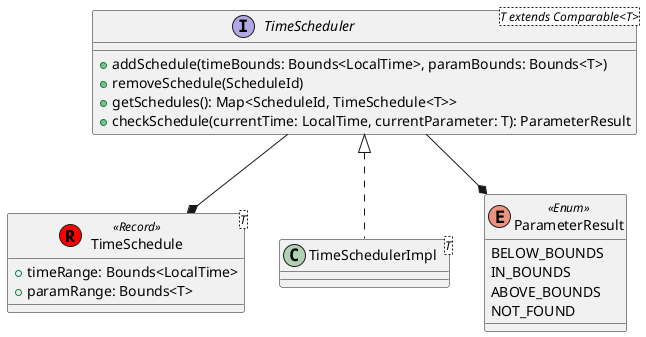 @startuml scheduler-model

' left to right direction

' common

class TimeSchedule<T> << Record >> << (R, red) >> {
	+ timeRange: Bounds<LocalTime>
	+ paramRange: Bounds<T>
}

' model

interface TimeScheduler<T> {}
class TimeSchedulerImpl<T> implements TimeScheduler {}

enum ParameterResult <<Enum>> {
	BELOW_BOUNDS
	IN_BOUNDS
	ABOVE_BOUNDS
	NOT_FOUND
}

interface TimeScheduler<T extends Comparable<T>> {
	+ addSchedule(timeBounds: Bounds<LocalTime>, paramBounds: Bounds<T>)
	+ removeSchedule(ScheduleId)
	+ getSchedules(): Map<ScheduleId, TimeSchedule<T>>
	+ checkSchedule(currentTime: LocalTime, currentParameter: T): ParameterResult
}

TimeScheduler --* TimeSchedule
TimeScheduler --* ParameterResult

@enduml
